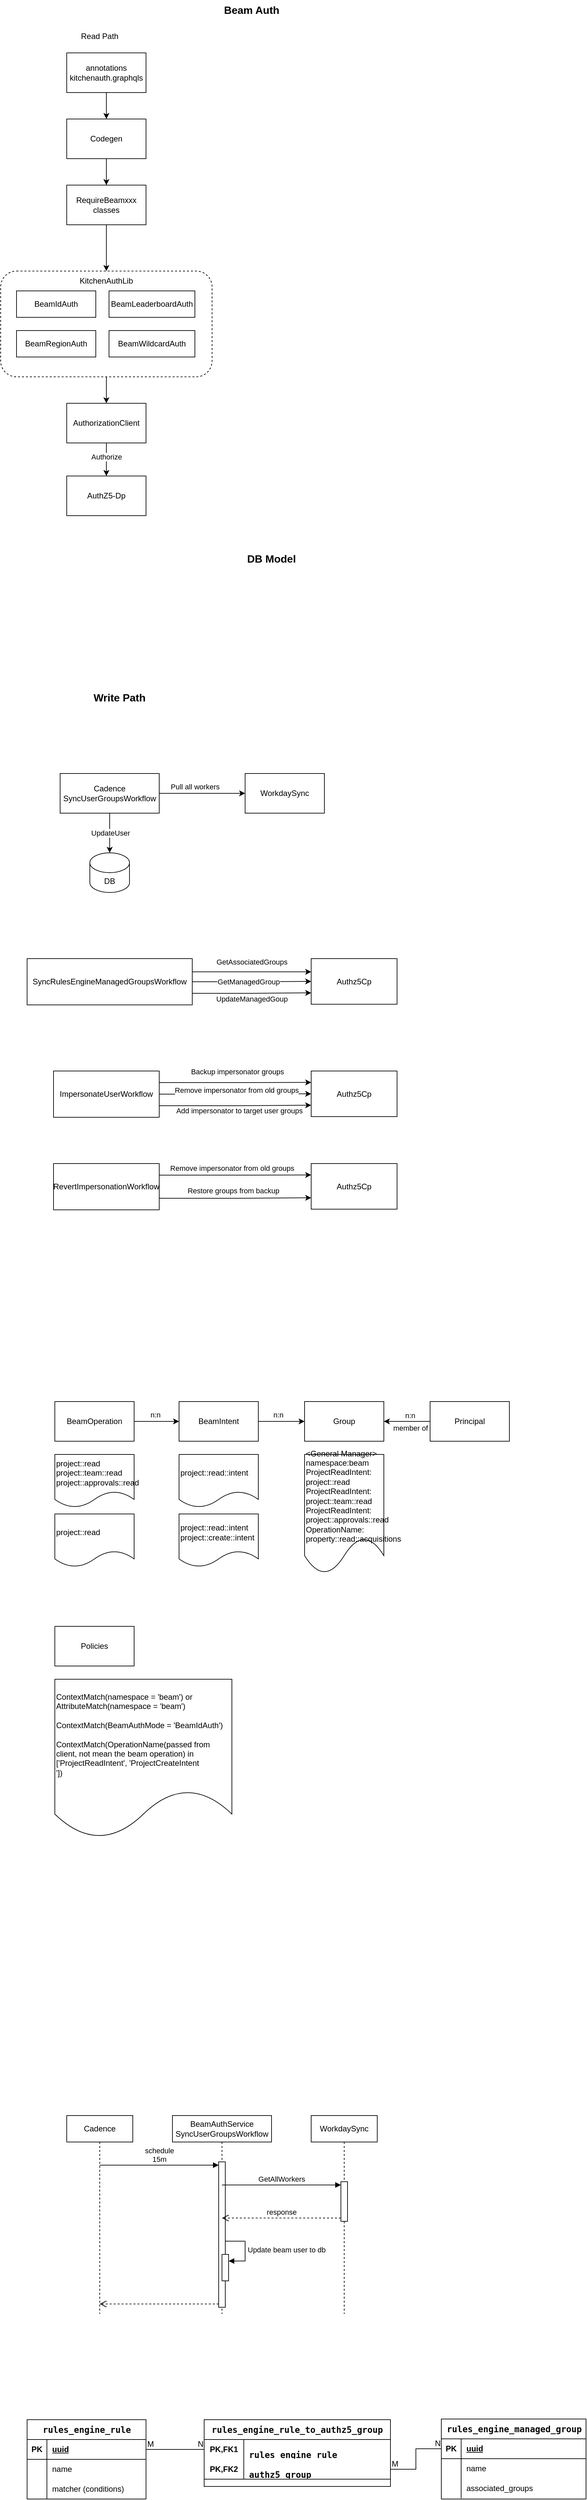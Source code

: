 <mxfile version="23.1.1" type="github">
  <diagram name="Page-1" id="SZ85hrHEJdvXRmAmFtXn">
    <mxGraphModel dx="1050" dy="971" grid="0" gridSize="10" guides="1" tooltips="1" connect="1" arrows="1" fold="1" page="0" pageScale="1" pageWidth="850" pageHeight="1100" math="0" shadow="0">
      <root>
        <mxCell id="0" />
        <mxCell id="1" parent="0" />
        <mxCell id="W5UCEF_RRDmbueloPfdi-15" style="edgeStyle=orthogonalEdgeStyle;rounded=0;orthogonalLoop=1;jettySize=auto;html=1;exitX=0.5;exitY=1;exitDx=0;exitDy=0;entryX=0.5;entryY=0;entryDx=0;entryDy=0;" parent="1" source="W5UCEF_RRDmbueloPfdi-9" target="W5UCEF_RRDmbueloPfdi-14" edge="1">
          <mxGeometry relative="1" as="geometry" />
        </mxCell>
        <mxCell id="W5UCEF_RRDmbueloPfdi-9" value="" style="rounded=1;whiteSpace=wrap;html=1;dashed=1;" parent="1" vertex="1">
          <mxGeometry x="50" y="550" width="320" height="160" as="geometry" />
        </mxCell>
        <mxCell id="W5UCEF_RRDmbueloPfdi-4" style="edgeStyle=orthogonalEdgeStyle;rounded=0;orthogonalLoop=1;jettySize=auto;html=1;exitX=0.5;exitY=1;exitDx=0;exitDy=0;" parent="1" source="W5UCEF_RRDmbueloPfdi-1" target="W5UCEF_RRDmbueloPfdi-3" edge="1">
          <mxGeometry relative="1" as="geometry" />
        </mxCell>
        <mxCell id="W5UCEF_RRDmbueloPfdi-1" value="annotations&lt;br&gt;kitchenauth.graphqls" style="rounded=0;whiteSpace=wrap;html=1;" parent="1" vertex="1">
          <mxGeometry x="150" y="220" width="120" height="60" as="geometry" />
        </mxCell>
        <mxCell id="W5UCEF_RRDmbueloPfdi-2" value="&lt;b&gt;&lt;font style=&quot;font-size: 16px;&quot;&gt;Beam Auth&lt;/font&gt;&lt;/b&gt;" style="text;html=1;strokeColor=none;fillColor=none;align=center;verticalAlign=middle;whiteSpace=wrap;rounded=0;" parent="1" vertex="1">
          <mxGeometry x="340" y="140" width="180" height="30" as="geometry" />
        </mxCell>
        <mxCell id="W5UCEF_RRDmbueloPfdi-6" style="edgeStyle=orthogonalEdgeStyle;rounded=0;orthogonalLoop=1;jettySize=auto;html=1;exitX=0.5;exitY=1;exitDx=0;exitDy=0;entryX=0.5;entryY=0;entryDx=0;entryDy=0;" parent="1" source="W5UCEF_RRDmbueloPfdi-3" target="W5UCEF_RRDmbueloPfdi-5" edge="1">
          <mxGeometry relative="1" as="geometry" />
        </mxCell>
        <mxCell id="W5UCEF_RRDmbueloPfdi-3" value="Codegen" style="rounded=0;whiteSpace=wrap;html=1;" parent="1" vertex="1">
          <mxGeometry x="150" y="320" width="120" height="60" as="geometry" />
        </mxCell>
        <mxCell id="W5UCEF_RRDmbueloPfdi-13" style="edgeStyle=orthogonalEdgeStyle;rounded=0;orthogonalLoop=1;jettySize=auto;html=1;exitX=0.5;exitY=1;exitDx=0;exitDy=0;" parent="1" source="W5UCEF_RRDmbueloPfdi-5" target="W5UCEF_RRDmbueloPfdi-9" edge="1">
          <mxGeometry relative="1" as="geometry" />
        </mxCell>
        <mxCell id="W5UCEF_RRDmbueloPfdi-5" value="RequireBeamxxx&lt;br&gt;classes" style="rounded=0;whiteSpace=wrap;html=1;" parent="1" vertex="1">
          <mxGeometry x="150" y="420" width="120" height="60" as="geometry" />
        </mxCell>
        <mxCell id="W5UCEF_RRDmbueloPfdi-7" value="BeamIdAuth" style="rounded=0;whiteSpace=wrap;html=1;" parent="1" vertex="1">
          <mxGeometry x="74" y="580" width="120" height="40" as="geometry" />
        </mxCell>
        <mxCell id="W5UCEF_RRDmbueloPfdi-10" value="BeamLeaderboardAuth" style="rounded=0;whiteSpace=wrap;html=1;" parent="1" vertex="1">
          <mxGeometry x="214" y="580" width="130" height="40" as="geometry" />
        </mxCell>
        <mxCell id="W5UCEF_RRDmbueloPfdi-11" value="BeamRegionAuth" style="rounded=0;whiteSpace=wrap;html=1;" parent="1" vertex="1">
          <mxGeometry x="74" y="640" width="120" height="40" as="geometry" />
        </mxCell>
        <mxCell id="W5UCEF_RRDmbueloPfdi-12" value="BeamWildcardAuth" style="rounded=0;whiteSpace=wrap;html=1;" parent="1" vertex="1">
          <mxGeometry x="214" y="640" width="130" height="40" as="geometry" />
        </mxCell>
        <mxCell id="W5UCEF_RRDmbueloPfdi-17" style="edgeStyle=orthogonalEdgeStyle;rounded=0;orthogonalLoop=1;jettySize=auto;html=1;exitX=0.5;exitY=1;exitDx=0;exitDy=0;entryX=0.5;entryY=0;entryDx=0;entryDy=0;" parent="1" source="W5UCEF_RRDmbueloPfdi-14" target="W5UCEF_RRDmbueloPfdi-16" edge="1">
          <mxGeometry relative="1" as="geometry" />
        </mxCell>
        <mxCell id="W5UCEF_RRDmbueloPfdi-18" value="Authorize" style="edgeLabel;html=1;align=center;verticalAlign=middle;resizable=0;points=[];" parent="W5UCEF_RRDmbueloPfdi-17" vertex="1" connectable="0">
          <mxGeometry x="-0.167" y="4" relative="1" as="geometry">
            <mxPoint x="-4" as="offset" />
          </mxGeometry>
        </mxCell>
        <mxCell id="W5UCEF_RRDmbueloPfdi-14" value="AuthorizationClient" style="rounded=0;whiteSpace=wrap;html=1;" parent="1" vertex="1">
          <mxGeometry x="150" y="750" width="120" height="60" as="geometry" />
        </mxCell>
        <mxCell id="W5UCEF_RRDmbueloPfdi-16" value="AuthZ5-Dp" style="rounded=0;whiteSpace=wrap;html=1;" parent="1" vertex="1">
          <mxGeometry x="150" y="860" width="120" height="60" as="geometry" />
        </mxCell>
        <mxCell id="W5UCEF_RRDmbueloPfdi-19" value="KitchenAuthLib" style="text;html=1;strokeColor=none;fillColor=none;align=center;verticalAlign=middle;whiteSpace=wrap;rounded=0;" parent="1" vertex="1">
          <mxGeometry x="180" y="550" width="60" height="30" as="geometry" />
        </mxCell>
        <mxCell id="W5UCEF_RRDmbueloPfdi-20" value="Read Path" style="text;html=1;strokeColor=none;fillColor=none;align=center;verticalAlign=middle;whiteSpace=wrap;rounded=0;" parent="1" vertex="1">
          <mxGeometry x="170" y="180" width="60" height="30" as="geometry" />
        </mxCell>
        <mxCell id="W5UCEF_RRDmbueloPfdi-21" value="&lt;b&gt;&lt;font style=&quot;font-size: 16px;&quot;&gt;Write Path&lt;/font&gt;&lt;/b&gt;" style="text;html=1;strokeColor=none;fillColor=none;align=center;verticalAlign=middle;whiteSpace=wrap;rounded=0;" parent="1" vertex="1">
          <mxGeometry x="150" y="1180" width="160" height="30" as="geometry" />
        </mxCell>
        <mxCell id="W5UCEF_RRDmbueloPfdi-23" value="&lt;b&gt;&lt;font style=&quot;font-size: 16px;&quot;&gt;DB Model&lt;/font&gt;&lt;/b&gt;" style="text;html=1;strokeColor=none;fillColor=none;align=center;verticalAlign=middle;whiteSpace=wrap;rounded=0;" parent="1" vertex="1">
          <mxGeometry x="370" y="970" width="180" height="30" as="geometry" />
        </mxCell>
        <mxCell id="W5UCEF_RRDmbueloPfdi-26" style="edgeStyle=orthogonalEdgeStyle;rounded=0;orthogonalLoop=1;jettySize=auto;html=1;exitX=1;exitY=0.5;exitDx=0;exitDy=0;" parent="1" source="W5UCEF_RRDmbueloPfdi-24" target="W5UCEF_RRDmbueloPfdi-25" edge="1">
          <mxGeometry relative="1" as="geometry" />
        </mxCell>
        <mxCell id="W5UCEF_RRDmbueloPfdi-32" value="Pull all workers" style="edgeLabel;html=1;align=center;verticalAlign=middle;resizable=0;points=[];" parent="W5UCEF_RRDmbueloPfdi-26" vertex="1" connectable="0">
          <mxGeometry x="-0.191" y="-1" relative="1" as="geometry">
            <mxPoint x="1" y="-11" as="offset" />
          </mxGeometry>
        </mxCell>
        <mxCell id="W5UCEF_RRDmbueloPfdi-29" value="UpdateUser" style="edgeStyle=orthogonalEdgeStyle;rounded=0;orthogonalLoop=1;jettySize=auto;html=1;exitX=0.5;exitY=1;exitDx=0;exitDy=0;" parent="1" source="W5UCEF_RRDmbueloPfdi-24" edge="1">
          <mxGeometry relative="1" as="geometry">
            <mxPoint x="215" y="1430" as="targetPoint" />
          </mxGeometry>
        </mxCell>
        <mxCell id="W5UCEF_RRDmbueloPfdi-24" value="Cadence&lt;br&gt;SyncUserGroupsWorkflow" style="rounded=0;whiteSpace=wrap;html=1;" parent="1" vertex="1">
          <mxGeometry x="140" y="1310" width="150" height="60" as="geometry" />
        </mxCell>
        <mxCell id="W5UCEF_RRDmbueloPfdi-25" value="WorkdaySync" style="rounded=0;whiteSpace=wrap;html=1;" parent="1" vertex="1">
          <mxGeometry x="420" y="1310" width="120" height="60" as="geometry" />
        </mxCell>
        <mxCell id="W5UCEF_RRDmbueloPfdi-28" value="DB" style="shape=cylinder3;whiteSpace=wrap;html=1;boundedLbl=1;backgroundOutline=1;size=15;" parent="1" vertex="1">
          <mxGeometry x="185" y="1430" width="60" height="60" as="geometry" />
        </mxCell>
        <mxCell id="W5UCEF_RRDmbueloPfdi-36" style="edgeStyle=orthogonalEdgeStyle;rounded=0;orthogonalLoop=1;jettySize=auto;html=1;exitX=1;exitY=0.5;exitDx=0;exitDy=0;" parent="1" edge="1">
          <mxGeometry relative="1" as="geometry">
            <mxPoint x="340" y="1610" as="sourcePoint" />
            <mxPoint x="520" y="1610" as="targetPoint" />
          </mxGeometry>
        </mxCell>
        <mxCell id="W5UCEF_RRDmbueloPfdi-37" value="GetAssociatedGroups" style="edgeLabel;html=1;align=center;verticalAlign=middle;resizable=0;points=[];" parent="W5UCEF_RRDmbueloPfdi-36" vertex="1" connectable="0">
          <mxGeometry x="0.017" y="5" relative="1" as="geometry">
            <mxPoint x="-2" y="-10" as="offset" />
          </mxGeometry>
        </mxCell>
        <mxCell id="W5UCEF_RRDmbueloPfdi-38" style="edgeStyle=orthogonalEdgeStyle;rounded=0;orthogonalLoop=1;jettySize=auto;html=1;exitX=1;exitY=0.5;exitDx=0;exitDy=0;" parent="1" source="W5UCEF_RRDmbueloPfdi-33" target="W5UCEF_RRDmbueloPfdi-35" edge="1">
          <mxGeometry relative="1" as="geometry" />
        </mxCell>
        <mxCell id="W5UCEF_RRDmbueloPfdi-39" value="GetManagedGroup" style="edgeLabel;html=1;align=center;verticalAlign=middle;resizable=0;points=[];" parent="W5UCEF_RRDmbueloPfdi-38" vertex="1" connectable="0">
          <mxGeometry x="-0.116" y="2" relative="1" as="geometry">
            <mxPoint x="5" y="2" as="offset" />
          </mxGeometry>
        </mxCell>
        <mxCell id="W5UCEF_RRDmbueloPfdi-40" style="edgeStyle=orthogonalEdgeStyle;rounded=0;orthogonalLoop=1;jettySize=auto;html=1;exitX=1;exitY=0.75;exitDx=0;exitDy=0;entryX=0;entryY=0.75;entryDx=0;entryDy=0;" parent="1" source="W5UCEF_RRDmbueloPfdi-33" target="W5UCEF_RRDmbueloPfdi-35" edge="1">
          <mxGeometry relative="1" as="geometry" />
        </mxCell>
        <mxCell id="W5UCEF_RRDmbueloPfdi-41" value="UpdateManagedGoup" style="edgeLabel;html=1;align=center;verticalAlign=middle;resizable=0;points=[];" parent="W5UCEF_RRDmbueloPfdi-40" vertex="1" connectable="0">
          <mxGeometry x="-0.263" y="-2" relative="1" as="geometry">
            <mxPoint x="23" y="6" as="offset" />
          </mxGeometry>
        </mxCell>
        <mxCell id="W5UCEF_RRDmbueloPfdi-33" value="SyncRulesEngineManagedGroupsWorkflow" style="rounded=0;whiteSpace=wrap;html=1;" parent="1" vertex="1">
          <mxGeometry x="90" y="1590" width="250" height="70" as="geometry" />
        </mxCell>
        <mxCell id="W5UCEF_RRDmbueloPfdi-35" value="Authz5Cp" style="rounded=0;whiteSpace=wrap;html=1;" parent="1" vertex="1">
          <mxGeometry x="520" y="1590" width="130" height="69" as="geometry" />
        </mxCell>
        <mxCell id="W5UCEF_RRDmbueloPfdi-45" style="edgeStyle=orthogonalEdgeStyle;rounded=0;orthogonalLoop=1;jettySize=auto;html=1;exitX=1;exitY=0.25;exitDx=0;exitDy=0;entryX=0;entryY=0.25;entryDx=0;entryDy=0;" parent="1" source="W5UCEF_RRDmbueloPfdi-42" target="W5UCEF_RRDmbueloPfdi-44" edge="1">
          <mxGeometry relative="1" as="geometry" />
        </mxCell>
        <mxCell id="W5UCEF_RRDmbueloPfdi-46" value="Backup impersonator groups" style="edgeLabel;html=1;align=center;verticalAlign=middle;resizable=0;points=[];" parent="W5UCEF_RRDmbueloPfdi-45" vertex="1" connectable="0">
          <mxGeometry x="0.023" y="2" relative="1" as="geometry">
            <mxPoint y="-15" as="offset" />
          </mxGeometry>
        </mxCell>
        <mxCell id="W5UCEF_RRDmbueloPfdi-47" style="edgeStyle=orthogonalEdgeStyle;rounded=0;orthogonalLoop=1;jettySize=auto;html=1;exitX=1;exitY=0.5;exitDx=0;exitDy=0;entryX=0;entryY=0.5;entryDx=0;entryDy=0;" parent="1" source="W5UCEF_RRDmbueloPfdi-42" target="W5UCEF_RRDmbueloPfdi-44" edge="1">
          <mxGeometry relative="1" as="geometry" />
        </mxCell>
        <mxCell id="W5UCEF_RRDmbueloPfdi-48" value="Remove impersonator from old groups" style="edgeLabel;html=1;align=center;verticalAlign=middle;resizable=0;points=[];" parent="W5UCEF_RRDmbueloPfdi-47" vertex="1" connectable="0">
          <mxGeometry x="0.016" y="6" relative="1" as="geometry">
            <mxPoint as="offset" />
          </mxGeometry>
        </mxCell>
        <mxCell id="W5UCEF_RRDmbueloPfdi-49" style="edgeStyle=orthogonalEdgeStyle;rounded=0;orthogonalLoop=1;jettySize=auto;html=1;exitX=1;exitY=0.75;exitDx=0;exitDy=0;entryX=0;entryY=0.75;entryDx=0;entryDy=0;" parent="1" source="W5UCEF_RRDmbueloPfdi-42" target="W5UCEF_RRDmbueloPfdi-44" edge="1">
          <mxGeometry relative="1" as="geometry" />
        </mxCell>
        <mxCell id="W5UCEF_RRDmbueloPfdi-50" value="Add impersonator to target user groups" style="edgeLabel;html=1;align=center;verticalAlign=middle;resizable=0;points=[];" parent="W5UCEF_RRDmbueloPfdi-49" vertex="1" connectable="0">
          <mxGeometry x="0.051" y="1" relative="1" as="geometry">
            <mxPoint y="9" as="offset" />
          </mxGeometry>
        </mxCell>
        <mxCell id="W5UCEF_RRDmbueloPfdi-42" value="ImpersonateUserWorkflow" style="rounded=0;whiteSpace=wrap;html=1;" parent="1" vertex="1">
          <mxGeometry x="130" y="1760" width="160" height="70" as="geometry" />
        </mxCell>
        <mxCell id="W5UCEF_RRDmbueloPfdi-52" style="edgeStyle=orthogonalEdgeStyle;rounded=0;orthogonalLoop=1;jettySize=auto;html=1;exitX=1;exitY=0.25;exitDx=0;exitDy=0;entryX=0;entryY=0.25;entryDx=0;entryDy=0;" parent="1" source="W5UCEF_RRDmbueloPfdi-43" target="W5UCEF_RRDmbueloPfdi-51" edge="1">
          <mxGeometry relative="1" as="geometry" />
        </mxCell>
        <mxCell id="W5UCEF_RRDmbueloPfdi-53" value="Remove impersonator from old groups" style="edgeLabel;html=1;align=center;verticalAlign=middle;resizable=0;points=[];" parent="W5UCEF_RRDmbueloPfdi-52" vertex="1" connectable="0">
          <mxGeometry x="-0.048" y="4" relative="1" as="geometry">
            <mxPoint y="-7" as="offset" />
          </mxGeometry>
        </mxCell>
        <mxCell id="W5UCEF_RRDmbueloPfdi-54" style="edgeStyle=orthogonalEdgeStyle;rounded=0;orthogonalLoop=1;jettySize=auto;html=1;exitX=1;exitY=0.75;exitDx=0;exitDy=0;entryX=0;entryY=0.75;entryDx=0;entryDy=0;" parent="1" source="W5UCEF_RRDmbueloPfdi-43" target="W5UCEF_RRDmbueloPfdi-51" edge="1">
          <mxGeometry relative="1" as="geometry" />
        </mxCell>
        <mxCell id="W5UCEF_RRDmbueloPfdi-55" value="Restore groups from backup" style="edgeLabel;html=1;align=center;verticalAlign=middle;resizable=0;points=[];" parent="W5UCEF_RRDmbueloPfdi-54" vertex="1" connectable="0">
          <mxGeometry x="-0.033" y="2" relative="1" as="geometry">
            <mxPoint y="-10" as="offset" />
          </mxGeometry>
        </mxCell>
        <mxCell id="W5UCEF_RRDmbueloPfdi-43" value="RevertImpersonationWorkflow" style="rounded=0;whiteSpace=wrap;html=1;" parent="1" vertex="1">
          <mxGeometry x="130" y="1900" width="160" height="70" as="geometry" />
        </mxCell>
        <mxCell id="W5UCEF_RRDmbueloPfdi-44" value="Authz5Cp" style="rounded=0;whiteSpace=wrap;html=1;" parent="1" vertex="1">
          <mxGeometry x="520" y="1760" width="130" height="69" as="geometry" />
        </mxCell>
        <mxCell id="W5UCEF_RRDmbueloPfdi-51" value="Authz5Cp" style="rounded=0;whiteSpace=wrap;html=1;" parent="1" vertex="1">
          <mxGeometry x="520" y="1900" width="130" height="69" as="geometry" />
        </mxCell>
        <mxCell id="W5UCEF_RRDmbueloPfdi-58" style="edgeStyle=orthogonalEdgeStyle;rounded=0;orthogonalLoop=1;jettySize=auto;html=1;exitX=1;exitY=0.5;exitDx=0;exitDy=0;entryX=0;entryY=0.5;entryDx=0;entryDy=0;" parent="1" source="W5UCEF_RRDmbueloPfdi-56" target="W5UCEF_RRDmbueloPfdi-57" edge="1">
          <mxGeometry relative="1" as="geometry" />
        </mxCell>
        <mxCell id="W5UCEF_RRDmbueloPfdi-59" value="n:n" style="edgeLabel;html=1;align=center;verticalAlign=middle;resizable=0;points=[];" parent="W5UCEF_RRDmbueloPfdi-58" vertex="1" connectable="0">
          <mxGeometry x="-0.533" relative="1" as="geometry">
            <mxPoint x="16" y="-10" as="offset" />
          </mxGeometry>
        </mxCell>
        <mxCell id="W5UCEF_RRDmbueloPfdi-56" value="BeamOperation" style="rounded=0;whiteSpace=wrap;html=1;" parent="1" vertex="1">
          <mxGeometry x="132" y="2260" width="120" height="60" as="geometry" />
        </mxCell>
        <mxCell id="W5UCEF_RRDmbueloPfdi-66" style="edgeStyle=orthogonalEdgeStyle;rounded=0;orthogonalLoop=1;jettySize=auto;html=1;exitX=1;exitY=0.5;exitDx=0;exitDy=0;entryX=0;entryY=0.5;entryDx=0;entryDy=0;" parent="1" source="W5UCEF_RRDmbueloPfdi-57" target="W5UCEF_RRDmbueloPfdi-64" edge="1">
          <mxGeometry relative="1" as="geometry" />
        </mxCell>
        <mxCell id="W5UCEF_RRDmbueloPfdi-67" value="n:n" style="edgeLabel;html=1;align=center;verticalAlign=middle;resizable=0;points=[];" parent="W5UCEF_RRDmbueloPfdi-66" vertex="1" connectable="0">
          <mxGeometry x="0.229" y="2" relative="1" as="geometry">
            <mxPoint x="-13" y="-8" as="offset" />
          </mxGeometry>
        </mxCell>
        <mxCell id="W5UCEF_RRDmbueloPfdi-57" value="BeamIntent" style="rounded=0;whiteSpace=wrap;html=1;" parent="1" vertex="1">
          <mxGeometry x="320" y="2260" width="120" height="60" as="geometry" />
        </mxCell>
        <mxCell id="W5UCEF_RRDmbueloPfdi-60" value="project::read&lt;br&gt;project::team::read&lt;br&gt;project::approvals::read" style="shape=document;whiteSpace=wrap;html=1;boundedLbl=1;align=left;" parent="1" vertex="1">
          <mxGeometry x="132" y="2340" width="120" height="80" as="geometry" />
        </mxCell>
        <mxCell id="W5UCEF_RRDmbueloPfdi-61" value="project::read::intent" style="shape=document;whiteSpace=wrap;html=1;boundedLbl=1;align=left;" parent="1" vertex="1">
          <mxGeometry x="320" y="2340" width="120" height="80" as="geometry" />
        </mxCell>
        <mxCell id="W5UCEF_RRDmbueloPfdi-62" value="project::read" style="shape=document;whiteSpace=wrap;html=1;boundedLbl=1;align=left;" parent="1" vertex="1">
          <mxGeometry x="132" y="2430" width="120" height="80" as="geometry" />
        </mxCell>
        <mxCell id="W5UCEF_RRDmbueloPfdi-63" value="project::read::intent&lt;br&gt;project::create::intent" style="shape=document;whiteSpace=wrap;html=1;boundedLbl=1;align=left;" parent="1" vertex="1">
          <mxGeometry x="320" y="2430" width="120" height="80" as="geometry" />
        </mxCell>
        <mxCell id="W5UCEF_RRDmbueloPfdi-64" value="Group" style="rounded=0;whiteSpace=wrap;html=1;" parent="1" vertex="1">
          <mxGeometry x="510" y="2260" width="120" height="60" as="geometry" />
        </mxCell>
        <mxCell id="W5UCEF_RRDmbueloPfdi-65" value="&amp;lt;General Manager&amp;gt;&lt;br&gt;namespace:beam&lt;br&gt;ProjectReadIntent:&lt;br&gt;project::read&lt;br&gt;ProjectReadIntent:&lt;br&gt;project::team::read&lt;br&gt;ProjectReadIntent:&lt;br&gt;project::approvals::read&lt;br&gt;OperationName:&lt;br&gt;property::read::acquisitions" style="shape=document;whiteSpace=wrap;html=1;boundedLbl=1;align=left;" parent="1" vertex="1">
          <mxGeometry x="510" y="2340" width="120" height="180" as="geometry" />
        </mxCell>
        <mxCell id="W5UCEF_RRDmbueloPfdi-69" style="edgeStyle=orthogonalEdgeStyle;rounded=0;orthogonalLoop=1;jettySize=auto;html=1;exitX=0;exitY=0.5;exitDx=0;exitDy=0;entryX=1;entryY=0.5;entryDx=0;entryDy=0;" parent="1" source="W5UCEF_RRDmbueloPfdi-68" target="W5UCEF_RRDmbueloPfdi-64" edge="1">
          <mxGeometry relative="1" as="geometry" />
        </mxCell>
        <mxCell id="W5UCEF_RRDmbueloPfdi-70" value="member of" style="edgeLabel;html=1;align=center;verticalAlign=middle;resizable=0;points=[];" parent="W5UCEF_RRDmbueloPfdi-69" vertex="1" connectable="0">
          <mxGeometry x="0.228" y="-4" relative="1" as="geometry">
            <mxPoint x="13" y="14" as="offset" />
          </mxGeometry>
        </mxCell>
        <mxCell id="W5UCEF_RRDmbueloPfdi-68" value="Principal" style="rounded=0;whiteSpace=wrap;html=1;" parent="1" vertex="1">
          <mxGeometry x="700" y="2260" width="120" height="60" as="geometry" />
        </mxCell>
        <mxCell id="W5UCEF_RRDmbueloPfdi-71" value="n:n" style="text;html=1;strokeColor=none;fillColor=none;align=center;verticalAlign=middle;whiteSpace=wrap;rounded=0;fontSize=11;" parent="1" vertex="1">
          <mxGeometry x="640" y="2266" width="60" height="30" as="geometry" />
        </mxCell>
        <mxCell id="W5UCEF_RRDmbueloPfdi-74" value="Policies" style="rounded=0;whiteSpace=wrap;html=1;" parent="1" vertex="1">
          <mxGeometry x="132" y="2600" width="120" height="60" as="geometry" />
        </mxCell>
        <mxCell id="W5UCEF_RRDmbueloPfdi-75" value="ContextMatch(namespace = &#39;beam&#39;) or AttributeMatch(namespace = &#39;beam&#39;)&lt;br&gt;&lt;br&gt;ContextMatch(BeamAuthMode = &#39;BeamIdAuth&#39;)&lt;br&gt;&lt;br&gt;ContextMatch(OperationName(passed from client, not mean the beam operation) in&amp;nbsp; [&#39;ProjectReadIntent&#39;, &#39;ProjectCreateIntent&lt;br&gt;&#39;])" style="shape=document;whiteSpace=wrap;html=1;boundedLbl=1;align=left;" parent="1" vertex="1">
          <mxGeometry x="132" y="2680" width="268" height="240" as="geometry" />
        </mxCell>
        <mxCell id="W5UCEF_RRDmbueloPfdi-77" value="Cadence" style="shape=umlLifeline;perimeter=lifelinePerimeter;whiteSpace=wrap;html=1;container=1;dropTarget=0;collapsible=0;recursiveResize=0;outlineConnect=0;portConstraint=eastwest;newEdgeStyle={&quot;curved&quot;:0,&quot;rounded&quot;:0};" parent="1" vertex="1">
          <mxGeometry x="150" y="3340" width="100" height="300" as="geometry" />
        </mxCell>
        <mxCell id="W5UCEF_RRDmbueloPfdi-78" value="BeamAuthService&lt;br&gt;SyncUserGroupsWorkflow" style="shape=umlLifeline;perimeter=lifelinePerimeter;whiteSpace=wrap;html=1;container=1;dropTarget=0;collapsible=0;recursiveResize=0;outlineConnect=0;portConstraint=eastwest;newEdgeStyle={&quot;curved&quot;:0,&quot;rounded&quot;:0};" parent="1" vertex="1">
          <mxGeometry x="310" y="3340" width="150" height="300" as="geometry" />
        </mxCell>
        <mxCell id="W5UCEF_RRDmbueloPfdi-80" value="" style="html=1;points=[[0,0,0,0,5],[0,1,0,0,-5],[1,0,0,0,5],[1,1,0,0,-5]];perimeter=orthogonalPerimeter;outlineConnect=0;targetShapes=umlLifeline;portConstraint=eastwest;newEdgeStyle={&quot;curved&quot;:0,&quot;rounded&quot;:0};" parent="W5UCEF_RRDmbueloPfdi-78" vertex="1">
          <mxGeometry x="70" y="70" width="10" height="220" as="geometry" />
        </mxCell>
        <mxCell id="W5UCEF_RRDmbueloPfdi-86" value="" style="html=1;points=[[0,0,0,0,5],[0,1,0,0,-5],[1,0,0,0,5],[1,1,0,0,-5]];perimeter=orthogonalPerimeter;outlineConnect=0;targetShapes=umlLifeline;portConstraint=eastwest;newEdgeStyle={&quot;curved&quot;:0,&quot;rounded&quot;:0};" parent="W5UCEF_RRDmbueloPfdi-78" vertex="1">
          <mxGeometry x="75" y="210" width="10" height="40" as="geometry" />
        </mxCell>
        <mxCell id="W5UCEF_RRDmbueloPfdi-87" value="Update beam user to db" style="html=1;align=left;spacingLeft=2;endArrow=block;rounded=0;edgeStyle=orthogonalEdgeStyle;curved=0;rounded=0;" parent="W5UCEF_RRDmbueloPfdi-78" target="W5UCEF_RRDmbueloPfdi-86" edge="1">
          <mxGeometry relative="1" as="geometry">
            <mxPoint x="80" y="190" as="sourcePoint" />
            <Array as="points">
              <mxPoint x="110" y="220" />
            </Array>
          </mxGeometry>
        </mxCell>
        <mxCell id="W5UCEF_RRDmbueloPfdi-79" value="WorkdaySync" style="shape=umlLifeline;perimeter=lifelinePerimeter;whiteSpace=wrap;html=1;container=1;dropTarget=0;collapsible=0;recursiveResize=0;outlineConnect=0;portConstraint=eastwest;newEdgeStyle={&quot;curved&quot;:0,&quot;rounded&quot;:0};" parent="1" vertex="1">
          <mxGeometry x="520" y="3340" width="100" height="300" as="geometry" />
        </mxCell>
        <mxCell id="W5UCEF_RRDmbueloPfdi-83" value="" style="html=1;points=[[0,0,0,0,5],[0,1,0,0,-5],[1,0,0,0,5],[1,1,0,0,-5]];perimeter=orthogonalPerimeter;outlineConnect=0;targetShapes=umlLifeline;portConstraint=eastwest;newEdgeStyle={&quot;curved&quot;:0,&quot;rounded&quot;:0};" parent="W5UCEF_RRDmbueloPfdi-79" vertex="1">
          <mxGeometry x="45" y="100" width="10" height="60" as="geometry" />
        </mxCell>
        <mxCell id="W5UCEF_RRDmbueloPfdi-81" value="schedule&lt;br&gt;15m" style="html=1;verticalAlign=bottom;endArrow=block;curved=0;rounded=0;entryX=0;entryY=0;entryDx=0;entryDy=5;" parent="1" source="W5UCEF_RRDmbueloPfdi-77" target="W5UCEF_RRDmbueloPfdi-80" edge="1">
          <mxGeometry relative="1" as="geometry">
            <mxPoint x="295" y="3465" as="sourcePoint" />
          </mxGeometry>
        </mxCell>
        <mxCell id="W5UCEF_RRDmbueloPfdi-82" value="" style="html=1;verticalAlign=bottom;endArrow=open;dashed=1;endSize=8;curved=0;rounded=0;exitX=0;exitY=1;exitDx=0;exitDy=-5;" parent="1" source="W5UCEF_RRDmbueloPfdi-80" target="W5UCEF_RRDmbueloPfdi-77" edge="1">
          <mxGeometry relative="1" as="geometry">
            <mxPoint x="295" y="3535" as="targetPoint" />
          </mxGeometry>
        </mxCell>
        <mxCell id="W5UCEF_RRDmbueloPfdi-84" value="GetAllWorkers" style="html=1;verticalAlign=bottom;endArrow=block;curved=0;rounded=0;entryX=0;entryY=0;entryDx=0;entryDy=5;" parent="1" source="W5UCEF_RRDmbueloPfdi-78" target="W5UCEF_RRDmbueloPfdi-83" edge="1">
          <mxGeometry relative="1" as="geometry">
            <mxPoint x="495" y="3445" as="sourcePoint" />
          </mxGeometry>
        </mxCell>
        <mxCell id="W5UCEF_RRDmbueloPfdi-85" value="response" style="html=1;verticalAlign=bottom;endArrow=open;dashed=1;endSize=8;curved=0;rounded=0;exitX=0;exitY=1;exitDx=0;exitDy=-5;" parent="1" source="W5UCEF_RRDmbueloPfdi-83" target="W5UCEF_RRDmbueloPfdi-78" edge="1">
          <mxGeometry relative="1" as="geometry">
            <mxPoint x="495" y="3515" as="targetPoint" />
          </mxGeometry>
        </mxCell>
        <mxCell id="FDqxLsBMV6-R-sPSK50c-1" value="&lt;pre style=&quot;background-color:#ffffff;color:#080808;font-family:&#39;JetBrains Mono&#39;,monospace;font-size:9.8pt;&quot;&gt;rules_engine_rule&lt;/pre&gt;" style="shape=table;startSize=30;container=1;collapsible=1;childLayout=tableLayout;fixedRows=1;rowLines=0;fontStyle=1;align=center;resizeLast=1;html=1;" vertex="1" parent="1">
          <mxGeometry x="90" y="3800" width="180" height="120" as="geometry" />
        </mxCell>
        <mxCell id="FDqxLsBMV6-R-sPSK50c-2" value="" style="shape=tableRow;horizontal=0;startSize=0;swimlaneHead=0;swimlaneBody=0;fillColor=none;collapsible=0;dropTarget=0;points=[[0,0.5],[1,0.5]];portConstraint=eastwest;top=0;left=0;right=0;bottom=1;" vertex="1" parent="FDqxLsBMV6-R-sPSK50c-1">
          <mxGeometry y="30" width="180" height="30" as="geometry" />
        </mxCell>
        <mxCell id="FDqxLsBMV6-R-sPSK50c-3" value="PK" style="shape=partialRectangle;connectable=0;fillColor=none;top=0;left=0;bottom=0;right=0;fontStyle=1;overflow=hidden;whiteSpace=wrap;html=1;" vertex="1" parent="FDqxLsBMV6-R-sPSK50c-2">
          <mxGeometry width="30" height="30" as="geometry">
            <mxRectangle width="30" height="30" as="alternateBounds" />
          </mxGeometry>
        </mxCell>
        <mxCell id="FDqxLsBMV6-R-sPSK50c-4" value="uuid" style="shape=partialRectangle;connectable=0;fillColor=none;top=0;left=0;bottom=0;right=0;align=left;spacingLeft=6;fontStyle=5;overflow=hidden;whiteSpace=wrap;html=1;" vertex="1" parent="FDqxLsBMV6-R-sPSK50c-2">
          <mxGeometry x="30" width="150" height="30" as="geometry">
            <mxRectangle width="150" height="30" as="alternateBounds" />
          </mxGeometry>
        </mxCell>
        <mxCell id="FDqxLsBMV6-R-sPSK50c-5" value="" style="shape=tableRow;horizontal=0;startSize=0;swimlaneHead=0;swimlaneBody=0;fillColor=none;collapsible=0;dropTarget=0;points=[[0,0.5],[1,0.5]];portConstraint=eastwest;top=0;left=0;right=0;bottom=0;" vertex="1" parent="FDqxLsBMV6-R-sPSK50c-1">
          <mxGeometry y="60" width="180" height="30" as="geometry" />
        </mxCell>
        <mxCell id="FDqxLsBMV6-R-sPSK50c-6" value="" style="shape=partialRectangle;connectable=0;fillColor=none;top=0;left=0;bottom=0;right=0;editable=1;overflow=hidden;whiteSpace=wrap;html=1;" vertex="1" parent="FDqxLsBMV6-R-sPSK50c-5">
          <mxGeometry width="30" height="30" as="geometry">
            <mxRectangle width="30" height="30" as="alternateBounds" />
          </mxGeometry>
        </mxCell>
        <mxCell id="FDqxLsBMV6-R-sPSK50c-7" value="name" style="shape=partialRectangle;connectable=0;fillColor=none;top=0;left=0;bottom=0;right=0;align=left;spacingLeft=6;overflow=hidden;whiteSpace=wrap;html=1;" vertex="1" parent="FDqxLsBMV6-R-sPSK50c-5">
          <mxGeometry x="30" width="150" height="30" as="geometry">
            <mxRectangle width="150" height="30" as="alternateBounds" />
          </mxGeometry>
        </mxCell>
        <mxCell id="FDqxLsBMV6-R-sPSK50c-8" value="" style="shape=tableRow;horizontal=0;startSize=0;swimlaneHead=0;swimlaneBody=0;fillColor=none;collapsible=0;dropTarget=0;points=[[0,0.5],[1,0.5]];portConstraint=eastwest;top=0;left=0;right=0;bottom=0;" vertex="1" parent="FDqxLsBMV6-R-sPSK50c-1">
          <mxGeometry y="90" width="180" height="30" as="geometry" />
        </mxCell>
        <mxCell id="FDqxLsBMV6-R-sPSK50c-9" value="" style="shape=partialRectangle;connectable=0;fillColor=none;top=0;left=0;bottom=0;right=0;editable=1;overflow=hidden;whiteSpace=wrap;html=1;" vertex="1" parent="FDqxLsBMV6-R-sPSK50c-8">
          <mxGeometry width="30" height="30" as="geometry">
            <mxRectangle width="30" height="30" as="alternateBounds" />
          </mxGeometry>
        </mxCell>
        <mxCell id="FDqxLsBMV6-R-sPSK50c-10" value="matcher (conditions)" style="shape=partialRectangle;connectable=0;fillColor=none;top=0;left=0;bottom=0;right=0;align=left;spacingLeft=6;overflow=hidden;whiteSpace=wrap;html=1;" vertex="1" parent="FDqxLsBMV6-R-sPSK50c-8">
          <mxGeometry x="30" width="150" height="30" as="geometry">
            <mxRectangle width="150" height="30" as="alternateBounds" />
          </mxGeometry>
        </mxCell>
        <mxCell id="FDqxLsBMV6-R-sPSK50c-27" value="&lt;pre style=&quot;border-color: var(--border-color); color: rgb(8, 8, 8); font-size: 9.8pt; font-family: &amp;quot;JetBrains Mono&amp;quot;, monospace;&quot;&gt;rules_engine_rule_to_authz5_group&lt;/pre&gt;" style="shape=table;startSize=30;container=1;collapsible=1;childLayout=tableLayout;fixedRows=1;rowLines=0;fontStyle=1;align=center;resizeLast=1;html=1;whiteSpace=wrap;" vertex="1" parent="1">
          <mxGeometry x="358" y="3800" width="282" height="101" as="geometry" />
        </mxCell>
        <mxCell id="FDqxLsBMV6-R-sPSK50c-28" value="" style="shape=tableRow;horizontal=0;startSize=0;swimlaneHead=0;swimlaneBody=0;fillColor=none;collapsible=0;dropTarget=0;points=[[0,0.5],[1,0.5]];portConstraint=eastwest;top=0;left=0;right=0;bottom=0;html=1;" vertex="1" parent="FDqxLsBMV6-R-sPSK50c-27">
          <mxGeometry y="30" width="282" height="30" as="geometry" />
        </mxCell>
        <mxCell id="FDqxLsBMV6-R-sPSK50c-29" value="PK,FK1" style="shape=partialRectangle;connectable=0;fillColor=none;top=0;left=0;bottom=0;right=0;fontStyle=1;overflow=hidden;html=1;whiteSpace=wrap;" vertex="1" parent="FDqxLsBMV6-R-sPSK50c-28">
          <mxGeometry width="60" height="30" as="geometry">
            <mxRectangle width="60" height="30" as="alternateBounds" />
          </mxGeometry>
        </mxCell>
        <mxCell id="FDqxLsBMV6-R-sPSK50c-30" value="&lt;pre style=&quot;background-color:#ffffff;color:#080808;font-family:&#39;JetBrains Mono&#39;,monospace;font-size:9.8pt;&quot;&gt;rules_engine_rule&lt;/pre&gt;" style="shape=partialRectangle;connectable=0;fillColor=none;top=0;left=0;bottom=0;right=0;align=left;spacingLeft=6;fontStyle=5;overflow=hidden;html=1;whiteSpace=wrap;" vertex="1" parent="FDqxLsBMV6-R-sPSK50c-28">
          <mxGeometry x="60" width="222" height="30" as="geometry">
            <mxRectangle width="222" height="30" as="alternateBounds" />
          </mxGeometry>
        </mxCell>
        <mxCell id="FDqxLsBMV6-R-sPSK50c-31" value="" style="shape=tableRow;horizontal=0;startSize=0;swimlaneHead=0;swimlaneBody=0;fillColor=none;collapsible=0;dropTarget=0;points=[[0,0.5],[1,0.5]];portConstraint=eastwest;top=0;left=0;right=0;bottom=1;html=1;" vertex="1" parent="FDqxLsBMV6-R-sPSK50c-27">
          <mxGeometry y="60" width="282" height="30" as="geometry" />
        </mxCell>
        <mxCell id="FDqxLsBMV6-R-sPSK50c-32" value="PK,FK2" style="shape=partialRectangle;connectable=0;fillColor=none;top=0;left=0;bottom=0;right=0;fontStyle=1;overflow=hidden;html=1;whiteSpace=wrap;" vertex="1" parent="FDqxLsBMV6-R-sPSK50c-31">
          <mxGeometry width="60" height="30" as="geometry">
            <mxRectangle width="60" height="30" as="alternateBounds" />
          </mxGeometry>
        </mxCell>
        <mxCell id="FDqxLsBMV6-R-sPSK50c-33" value="&lt;pre style=&quot;background-color:#ffffff;color:#080808;font-family:&#39;JetBrains Mono&#39;,monospace;font-size:9.8pt;&quot;&gt;authz5_group&lt;/pre&gt;" style="shape=partialRectangle;connectable=0;fillColor=none;top=0;left=0;bottom=0;right=0;align=left;spacingLeft=6;fontStyle=5;overflow=hidden;html=1;whiteSpace=wrap;" vertex="1" parent="FDqxLsBMV6-R-sPSK50c-31">
          <mxGeometry x="60" width="222" height="30" as="geometry">
            <mxRectangle width="222" height="30" as="alternateBounds" />
          </mxGeometry>
        </mxCell>
        <mxCell id="FDqxLsBMV6-R-sPSK50c-40" value="" style="endArrow=none;html=1;rounded=0;entryX=0;entryY=0.5;entryDx=0;entryDy=0;exitX=1;exitY=0.5;exitDx=0;exitDy=0;" edge="1" parent="1" source="FDqxLsBMV6-R-sPSK50c-2" target="FDqxLsBMV6-R-sPSK50c-28">
          <mxGeometry relative="1" as="geometry">
            <mxPoint x="271" y="3842" as="sourcePoint" />
            <mxPoint x="429" y="3846" as="targetPoint" />
          </mxGeometry>
        </mxCell>
        <mxCell id="FDqxLsBMV6-R-sPSK50c-41" value="M" style="resizable=0;html=1;whiteSpace=wrap;align=left;verticalAlign=bottom;" connectable="0" vertex="1" parent="FDqxLsBMV6-R-sPSK50c-40">
          <mxGeometry x="-1" relative="1" as="geometry" />
        </mxCell>
        <mxCell id="FDqxLsBMV6-R-sPSK50c-42" value="N" style="resizable=0;html=1;whiteSpace=wrap;align=right;verticalAlign=bottom;" connectable="0" vertex="1" parent="FDqxLsBMV6-R-sPSK50c-40">
          <mxGeometry x="1" relative="1" as="geometry" />
        </mxCell>
        <mxCell id="FDqxLsBMV6-R-sPSK50c-50" value="&lt;pre style=&quot;background-color:#ffffff;color:#080808;font-family:&#39;JetBrains Mono&#39;,monospace;font-size:9.8pt;&quot;&gt;&lt;pre style=&quot;font-family: &amp;quot;JetBrains Mono&amp;quot;, monospace; font-size: 9.8pt;&quot;&gt;rules_engine_managed_group&lt;/pre&gt;&lt;/pre&gt;" style="shape=table;startSize=30;container=1;collapsible=1;childLayout=tableLayout;fixedRows=1;rowLines=0;fontStyle=1;align=center;resizeLast=1;html=1;" vertex="1" parent="1">
          <mxGeometry x="717" y="3799" width="219" height="121" as="geometry" />
        </mxCell>
        <mxCell id="FDqxLsBMV6-R-sPSK50c-51" value="" style="shape=tableRow;horizontal=0;startSize=0;swimlaneHead=0;swimlaneBody=0;fillColor=none;collapsible=0;dropTarget=0;points=[[0,0.5],[1,0.5]];portConstraint=eastwest;top=0;left=0;right=0;bottom=1;" vertex="1" parent="FDqxLsBMV6-R-sPSK50c-50">
          <mxGeometry y="30" width="219" height="30" as="geometry" />
        </mxCell>
        <mxCell id="FDqxLsBMV6-R-sPSK50c-52" value="PK" style="shape=partialRectangle;connectable=0;fillColor=none;top=0;left=0;bottom=0;right=0;fontStyle=1;overflow=hidden;whiteSpace=wrap;html=1;" vertex="1" parent="FDqxLsBMV6-R-sPSK50c-51">
          <mxGeometry width="30" height="30" as="geometry">
            <mxRectangle width="30" height="30" as="alternateBounds" />
          </mxGeometry>
        </mxCell>
        <mxCell id="FDqxLsBMV6-R-sPSK50c-53" value="uuid" style="shape=partialRectangle;connectable=0;fillColor=none;top=0;left=0;bottom=0;right=0;align=left;spacingLeft=6;fontStyle=5;overflow=hidden;whiteSpace=wrap;html=1;" vertex="1" parent="FDqxLsBMV6-R-sPSK50c-51">
          <mxGeometry x="30" width="189" height="30" as="geometry">
            <mxRectangle width="189" height="30" as="alternateBounds" />
          </mxGeometry>
        </mxCell>
        <mxCell id="FDqxLsBMV6-R-sPSK50c-54" value="" style="shape=tableRow;horizontal=0;startSize=0;swimlaneHead=0;swimlaneBody=0;fillColor=none;collapsible=0;dropTarget=0;points=[[0,0.5],[1,0.5]];portConstraint=eastwest;top=0;left=0;right=0;bottom=0;" vertex="1" parent="FDqxLsBMV6-R-sPSK50c-50">
          <mxGeometry y="60" width="219" height="30" as="geometry" />
        </mxCell>
        <mxCell id="FDqxLsBMV6-R-sPSK50c-55" value="" style="shape=partialRectangle;connectable=0;fillColor=none;top=0;left=0;bottom=0;right=0;editable=1;overflow=hidden;whiteSpace=wrap;html=1;" vertex="1" parent="FDqxLsBMV6-R-sPSK50c-54">
          <mxGeometry width="30" height="30" as="geometry">
            <mxRectangle width="30" height="30" as="alternateBounds" />
          </mxGeometry>
        </mxCell>
        <mxCell id="FDqxLsBMV6-R-sPSK50c-56" value="name" style="shape=partialRectangle;connectable=0;fillColor=none;top=0;left=0;bottom=0;right=0;align=left;spacingLeft=6;overflow=hidden;whiteSpace=wrap;html=1;" vertex="1" parent="FDqxLsBMV6-R-sPSK50c-54">
          <mxGeometry x="30" width="189" height="30" as="geometry">
            <mxRectangle width="189" height="30" as="alternateBounds" />
          </mxGeometry>
        </mxCell>
        <mxCell id="FDqxLsBMV6-R-sPSK50c-57" value="" style="shape=tableRow;horizontal=0;startSize=0;swimlaneHead=0;swimlaneBody=0;fillColor=none;collapsible=0;dropTarget=0;points=[[0,0.5],[1,0.5]];portConstraint=eastwest;top=0;left=0;right=0;bottom=0;" vertex="1" parent="FDqxLsBMV6-R-sPSK50c-50">
          <mxGeometry y="90" width="219" height="30" as="geometry" />
        </mxCell>
        <mxCell id="FDqxLsBMV6-R-sPSK50c-58" value="" style="shape=partialRectangle;connectable=0;fillColor=none;top=0;left=0;bottom=0;right=0;editable=1;overflow=hidden;whiteSpace=wrap;html=1;" vertex="1" parent="FDqxLsBMV6-R-sPSK50c-57">
          <mxGeometry width="30" height="30" as="geometry">
            <mxRectangle width="30" height="30" as="alternateBounds" />
          </mxGeometry>
        </mxCell>
        <mxCell id="FDqxLsBMV6-R-sPSK50c-59" value="associated_groups" style="shape=partialRectangle;connectable=0;fillColor=none;top=0;left=0;bottom=0;right=0;align=left;spacingLeft=6;overflow=hidden;whiteSpace=wrap;html=1;" vertex="1" parent="FDqxLsBMV6-R-sPSK50c-57">
          <mxGeometry x="30" width="189" height="30" as="geometry">
            <mxRectangle width="189" height="30" as="alternateBounds" />
          </mxGeometry>
        </mxCell>
        <mxCell id="FDqxLsBMV6-R-sPSK50c-61" value="" style="endArrow=none;html=1;rounded=0;entryX=0;entryY=0.5;entryDx=0;entryDy=0;exitX=1;exitY=0.5;exitDx=0;exitDy=0;edgeStyle=orthogonalEdgeStyle;" edge="1" parent="1" source="FDqxLsBMV6-R-sPSK50c-31" target="FDqxLsBMV6-R-sPSK50c-51">
          <mxGeometry relative="1" as="geometry">
            <mxPoint x="660" y="3974" as="sourcePoint" />
            <mxPoint x="748" y="3974" as="targetPoint" />
          </mxGeometry>
        </mxCell>
        <mxCell id="FDqxLsBMV6-R-sPSK50c-62" value="M" style="resizable=0;html=1;whiteSpace=wrap;align=left;verticalAlign=bottom;" connectable="0" vertex="1" parent="FDqxLsBMV6-R-sPSK50c-61">
          <mxGeometry x="-1" relative="1" as="geometry" />
        </mxCell>
        <mxCell id="FDqxLsBMV6-R-sPSK50c-63" value="N" style="resizable=0;html=1;whiteSpace=wrap;align=right;verticalAlign=bottom;" connectable="0" vertex="1" parent="FDqxLsBMV6-R-sPSK50c-61">
          <mxGeometry x="1" relative="1" as="geometry" />
        </mxCell>
      </root>
    </mxGraphModel>
  </diagram>
</mxfile>
